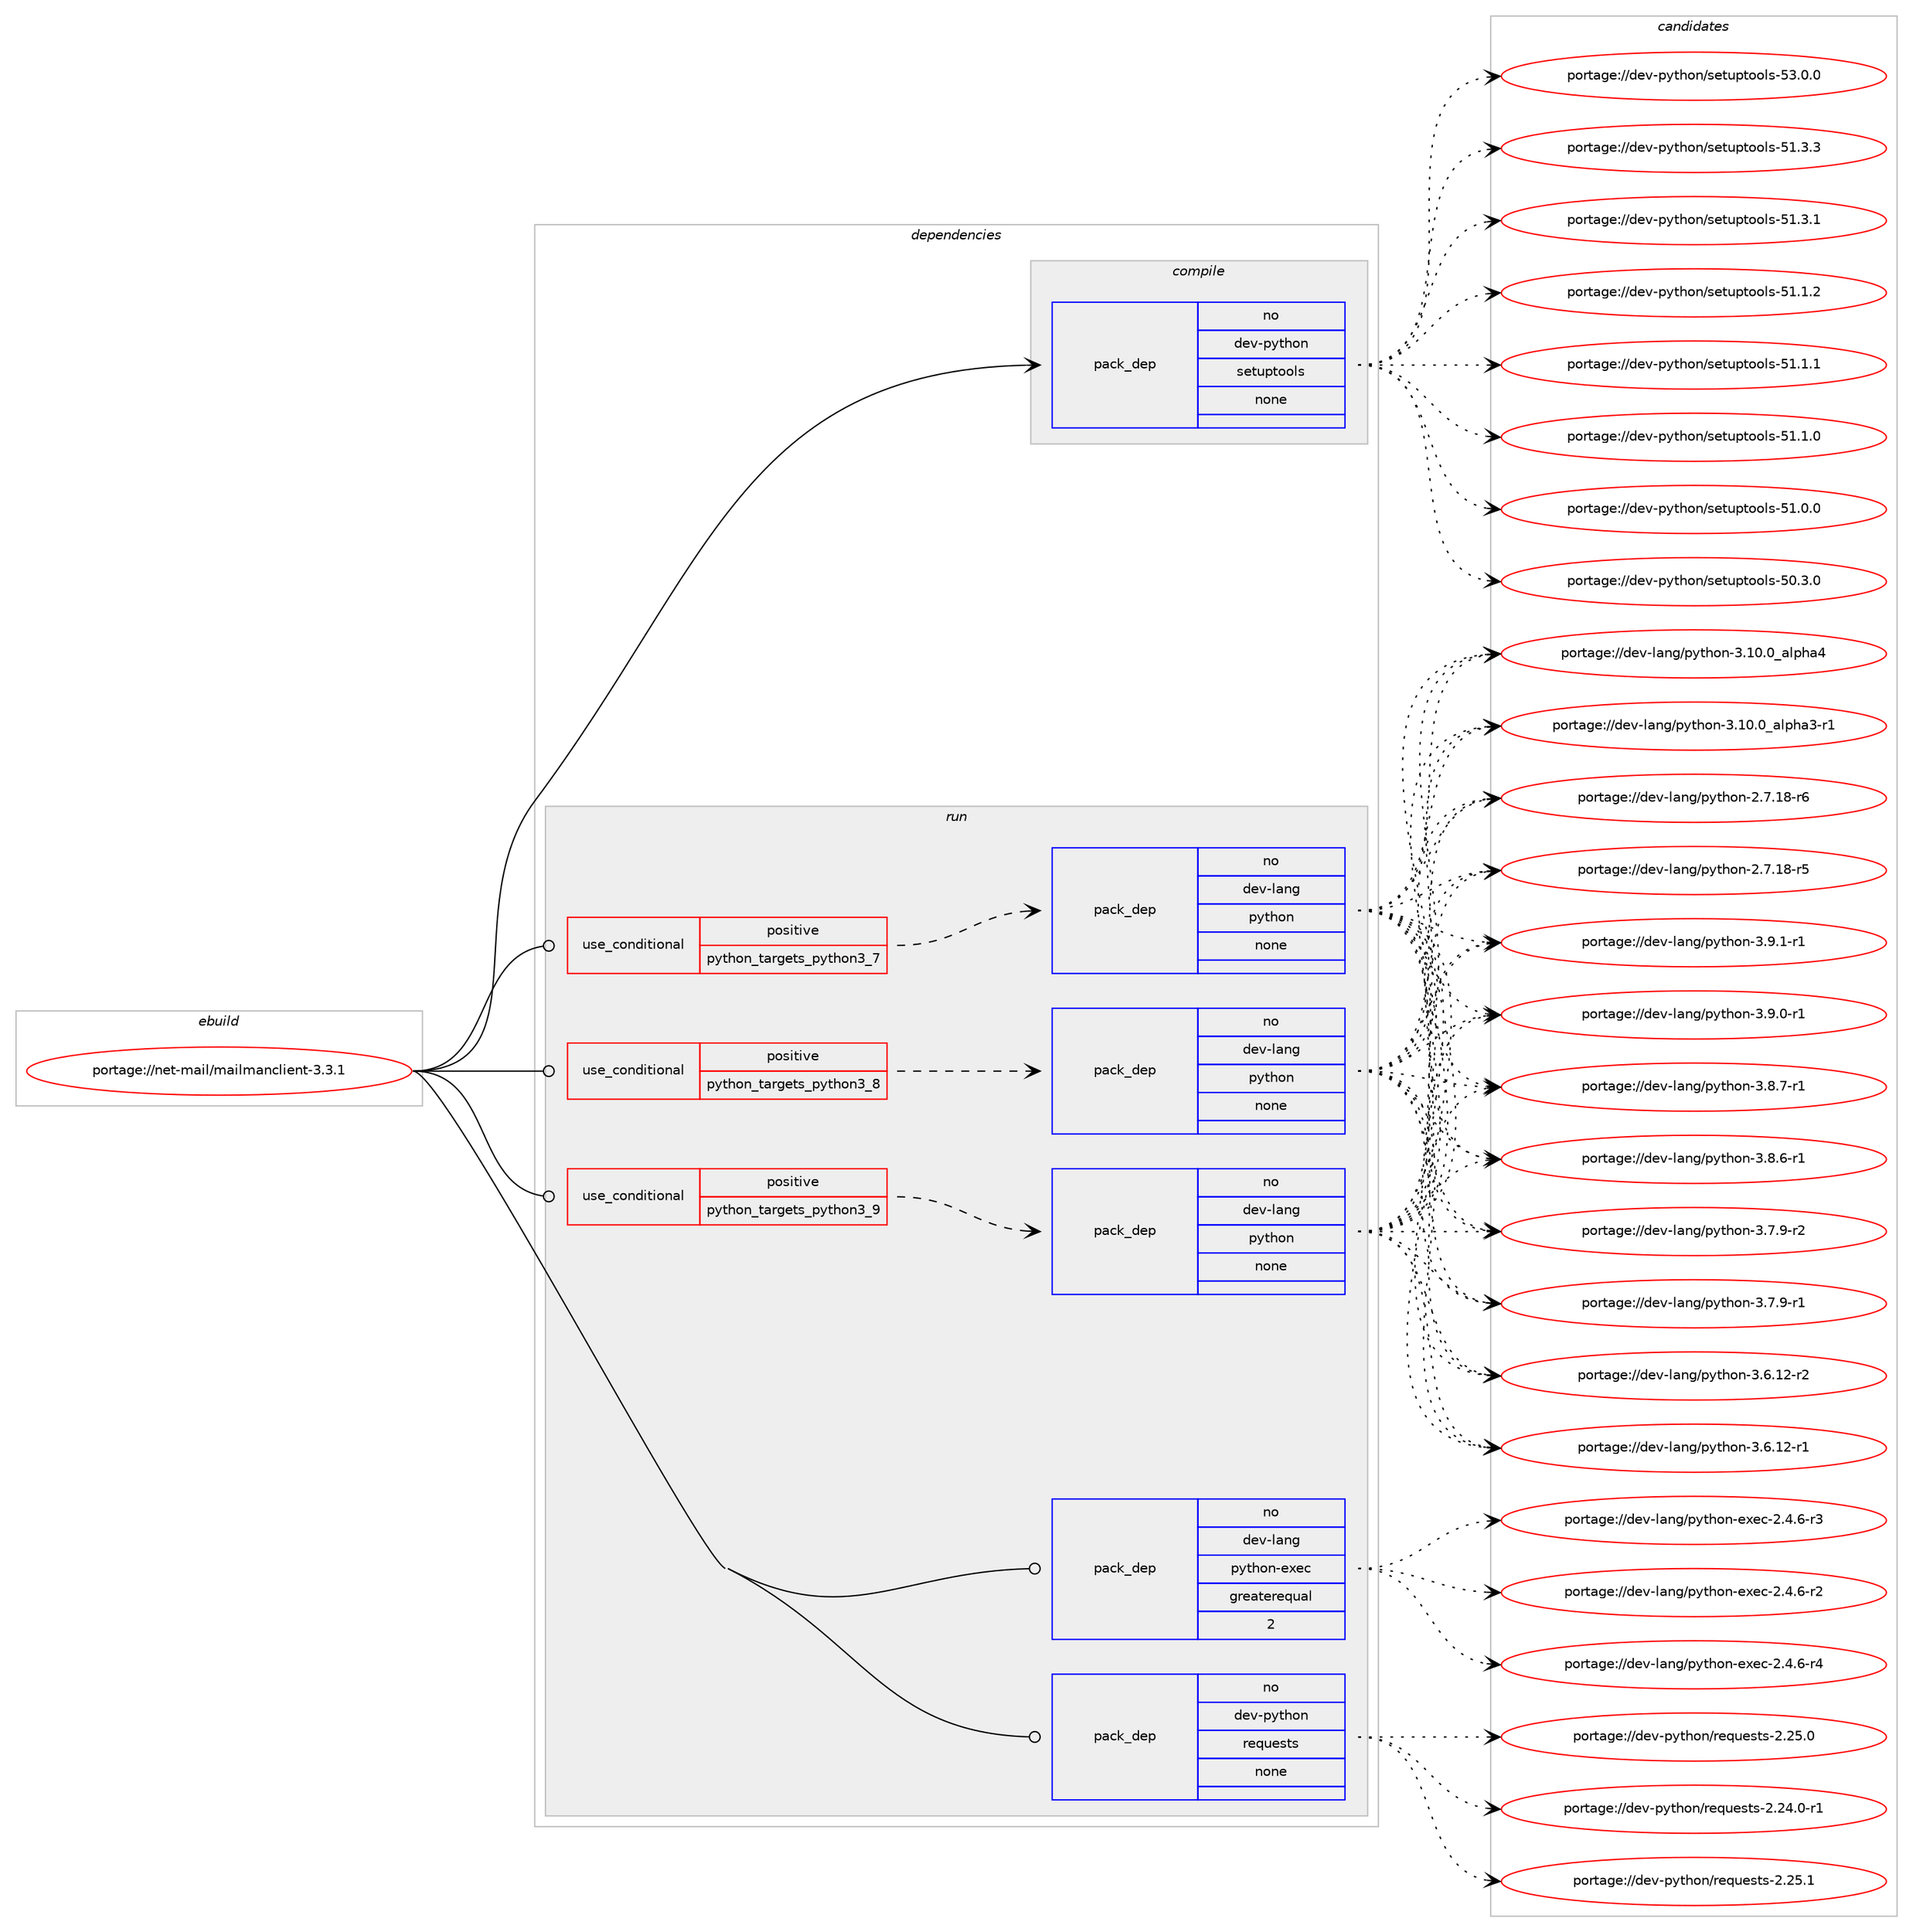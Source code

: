 digraph prolog {

# *************
# Graph options
# *************

newrank=true;
concentrate=true;
compound=true;
graph [rankdir=LR,fontname=Helvetica,fontsize=10,ranksep=1.5];#, ranksep=2.5, nodesep=0.2];
edge  [arrowhead=vee];
node  [fontname=Helvetica,fontsize=10];

# **********
# The ebuild
# **********

subgraph cluster_leftcol {
color=gray;
rank=same;
label=<<i>ebuild</i>>;
id [label="portage://net-mail/mailmanclient-3.3.1", color=red, width=4, href="../net-mail/mailmanclient-3.3.1.svg"];
}

# ****************
# The dependencies
# ****************

subgraph cluster_midcol {
color=gray;
label=<<i>dependencies</i>>;
subgraph cluster_compile {
fillcolor="#eeeeee";
style=filled;
label=<<i>compile</i>>;
subgraph pack17851 {
dependency26039 [label=<<TABLE BORDER="0" CELLBORDER="1" CELLSPACING="0" CELLPADDING="4" WIDTH="220"><TR><TD ROWSPAN="6" CELLPADDING="30">pack_dep</TD></TR><TR><TD WIDTH="110">no</TD></TR><TR><TD>dev-python</TD></TR><TR><TD>setuptools</TD></TR><TR><TD>none</TD></TR><TR><TD></TD></TR></TABLE>>, shape=none, color=blue];
}
id:e -> dependency26039:w [weight=20,style="solid",arrowhead="vee"];
}
subgraph cluster_compileandrun {
fillcolor="#eeeeee";
style=filled;
label=<<i>compile and run</i>>;
}
subgraph cluster_run {
fillcolor="#eeeeee";
style=filled;
label=<<i>run</i>>;
subgraph cond7955 {
dependency26040 [label=<<TABLE BORDER="0" CELLBORDER="1" CELLSPACING="0" CELLPADDING="4"><TR><TD ROWSPAN="3" CELLPADDING="10">use_conditional</TD></TR><TR><TD>positive</TD></TR><TR><TD>python_targets_python3_7</TD></TR></TABLE>>, shape=none, color=red];
subgraph pack17852 {
dependency26041 [label=<<TABLE BORDER="0" CELLBORDER="1" CELLSPACING="0" CELLPADDING="4" WIDTH="220"><TR><TD ROWSPAN="6" CELLPADDING="30">pack_dep</TD></TR><TR><TD WIDTH="110">no</TD></TR><TR><TD>dev-lang</TD></TR><TR><TD>python</TD></TR><TR><TD>none</TD></TR><TR><TD></TD></TR></TABLE>>, shape=none, color=blue];
}
dependency26040:e -> dependency26041:w [weight=20,style="dashed",arrowhead="vee"];
}
id:e -> dependency26040:w [weight=20,style="solid",arrowhead="odot"];
subgraph cond7956 {
dependency26042 [label=<<TABLE BORDER="0" CELLBORDER="1" CELLSPACING="0" CELLPADDING="4"><TR><TD ROWSPAN="3" CELLPADDING="10">use_conditional</TD></TR><TR><TD>positive</TD></TR><TR><TD>python_targets_python3_8</TD></TR></TABLE>>, shape=none, color=red];
subgraph pack17853 {
dependency26043 [label=<<TABLE BORDER="0" CELLBORDER="1" CELLSPACING="0" CELLPADDING="4" WIDTH="220"><TR><TD ROWSPAN="6" CELLPADDING="30">pack_dep</TD></TR><TR><TD WIDTH="110">no</TD></TR><TR><TD>dev-lang</TD></TR><TR><TD>python</TD></TR><TR><TD>none</TD></TR><TR><TD></TD></TR></TABLE>>, shape=none, color=blue];
}
dependency26042:e -> dependency26043:w [weight=20,style="dashed",arrowhead="vee"];
}
id:e -> dependency26042:w [weight=20,style="solid",arrowhead="odot"];
subgraph cond7957 {
dependency26044 [label=<<TABLE BORDER="0" CELLBORDER="1" CELLSPACING="0" CELLPADDING="4"><TR><TD ROWSPAN="3" CELLPADDING="10">use_conditional</TD></TR><TR><TD>positive</TD></TR><TR><TD>python_targets_python3_9</TD></TR></TABLE>>, shape=none, color=red];
subgraph pack17854 {
dependency26045 [label=<<TABLE BORDER="0" CELLBORDER="1" CELLSPACING="0" CELLPADDING="4" WIDTH="220"><TR><TD ROWSPAN="6" CELLPADDING="30">pack_dep</TD></TR><TR><TD WIDTH="110">no</TD></TR><TR><TD>dev-lang</TD></TR><TR><TD>python</TD></TR><TR><TD>none</TD></TR><TR><TD></TD></TR></TABLE>>, shape=none, color=blue];
}
dependency26044:e -> dependency26045:w [weight=20,style="dashed",arrowhead="vee"];
}
id:e -> dependency26044:w [weight=20,style="solid",arrowhead="odot"];
subgraph pack17855 {
dependency26046 [label=<<TABLE BORDER="0" CELLBORDER="1" CELLSPACING="0" CELLPADDING="4" WIDTH="220"><TR><TD ROWSPAN="6" CELLPADDING="30">pack_dep</TD></TR><TR><TD WIDTH="110">no</TD></TR><TR><TD>dev-lang</TD></TR><TR><TD>python-exec</TD></TR><TR><TD>greaterequal</TD></TR><TR><TD>2</TD></TR></TABLE>>, shape=none, color=blue];
}
id:e -> dependency26046:w [weight=20,style="solid",arrowhead="odot"];
subgraph pack17856 {
dependency26047 [label=<<TABLE BORDER="0" CELLBORDER="1" CELLSPACING="0" CELLPADDING="4" WIDTH="220"><TR><TD ROWSPAN="6" CELLPADDING="30">pack_dep</TD></TR><TR><TD WIDTH="110">no</TD></TR><TR><TD>dev-python</TD></TR><TR><TD>requests</TD></TR><TR><TD>none</TD></TR><TR><TD></TD></TR></TABLE>>, shape=none, color=blue];
}
id:e -> dependency26047:w [weight=20,style="solid",arrowhead="odot"];
}
}

# **************
# The candidates
# **************

subgraph cluster_choices {
rank=same;
color=gray;
label=<<i>candidates</i>>;

subgraph choice17851 {
color=black;
nodesep=1;
choice100101118451121211161041111104711510111611711211611111110811545535146484648 [label="portage://dev-python/setuptools-53.0.0", color=red, width=4,href="../dev-python/setuptools-53.0.0.svg"];
choice100101118451121211161041111104711510111611711211611111110811545534946514651 [label="portage://dev-python/setuptools-51.3.3", color=red, width=4,href="../dev-python/setuptools-51.3.3.svg"];
choice100101118451121211161041111104711510111611711211611111110811545534946514649 [label="portage://dev-python/setuptools-51.3.1", color=red, width=4,href="../dev-python/setuptools-51.3.1.svg"];
choice100101118451121211161041111104711510111611711211611111110811545534946494650 [label="portage://dev-python/setuptools-51.1.2", color=red, width=4,href="../dev-python/setuptools-51.1.2.svg"];
choice100101118451121211161041111104711510111611711211611111110811545534946494649 [label="portage://dev-python/setuptools-51.1.1", color=red, width=4,href="../dev-python/setuptools-51.1.1.svg"];
choice100101118451121211161041111104711510111611711211611111110811545534946494648 [label="portage://dev-python/setuptools-51.1.0", color=red, width=4,href="../dev-python/setuptools-51.1.0.svg"];
choice100101118451121211161041111104711510111611711211611111110811545534946484648 [label="portage://dev-python/setuptools-51.0.0", color=red, width=4,href="../dev-python/setuptools-51.0.0.svg"];
choice100101118451121211161041111104711510111611711211611111110811545534846514648 [label="portage://dev-python/setuptools-50.3.0", color=red, width=4,href="../dev-python/setuptools-50.3.0.svg"];
dependency26039:e -> choice100101118451121211161041111104711510111611711211611111110811545535146484648:w [style=dotted,weight="100"];
dependency26039:e -> choice100101118451121211161041111104711510111611711211611111110811545534946514651:w [style=dotted,weight="100"];
dependency26039:e -> choice100101118451121211161041111104711510111611711211611111110811545534946514649:w [style=dotted,weight="100"];
dependency26039:e -> choice100101118451121211161041111104711510111611711211611111110811545534946494650:w [style=dotted,weight="100"];
dependency26039:e -> choice100101118451121211161041111104711510111611711211611111110811545534946494649:w [style=dotted,weight="100"];
dependency26039:e -> choice100101118451121211161041111104711510111611711211611111110811545534946494648:w [style=dotted,weight="100"];
dependency26039:e -> choice100101118451121211161041111104711510111611711211611111110811545534946484648:w [style=dotted,weight="100"];
dependency26039:e -> choice100101118451121211161041111104711510111611711211611111110811545534846514648:w [style=dotted,weight="100"];
}
subgraph choice17852 {
color=black;
nodesep=1;
choice1001011184510897110103471121211161041111104551465746494511449 [label="portage://dev-lang/python-3.9.1-r1", color=red, width=4,href="../dev-lang/python-3.9.1-r1.svg"];
choice1001011184510897110103471121211161041111104551465746484511449 [label="portage://dev-lang/python-3.9.0-r1", color=red, width=4,href="../dev-lang/python-3.9.0-r1.svg"];
choice1001011184510897110103471121211161041111104551465646554511449 [label="portage://dev-lang/python-3.8.7-r1", color=red, width=4,href="../dev-lang/python-3.8.7-r1.svg"];
choice1001011184510897110103471121211161041111104551465646544511449 [label="portage://dev-lang/python-3.8.6-r1", color=red, width=4,href="../dev-lang/python-3.8.6-r1.svg"];
choice1001011184510897110103471121211161041111104551465546574511450 [label="portage://dev-lang/python-3.7.9-r2", color=red, width=4,href="../dev-lang/python-3.7.9-r2.svg"];
choice1001011184510897110103471121211161041111104551465546574511449 [label="portage://dev-lang/python-3.7.9-r1", color=red, width=4,href="../dev-lang/python-3.7.9-r1.svg"];
choice100101118451089711010347112121116104111110455146544649504511450 [label="portage://dev-lang/python-3.6.12-r2", color=red, width=4,href="../dev-lang/python-3.6.12-r2.svg"];
choice100101118451089711010347112121116104111110455146544649504511449 [label="portage://dev-lang/python-3.6.12-r1", color=red, width=4,href="../dev-lang/python-3.6.12-r1.svg"];
choice1001011184510897110103471121211161041111104551464948464895971081121049752 [label="portage://dev-lang/python-3.10.0_alpha4", color=red, width=4,href="../dev-lang/python-3.10.0_alpha4.svg"];
choice10010111845108971101034711212111610411111045514649484648959710811210497514511449 [label="portage://dev-lang/python-3.10.0_alpha3-r1", color=red, width=4,href="../dev-lang/python-3.10.0_alpha3-r1.svg"];
choice100101118451089711010347112121116104111110455046554649564511454 [label="portage://dev-lang/python-2.7.18-r6", color=red, width=4,href="../dev-lang/python-2.7.18-r6.svg"];
choice100101118451089711010347112121116104111110455046554649564511453 [label="portage://dev-lang/python-2.7.18-r5", color=red, width=4,href="../dev-lang/python-2.7.18-r5.svg"];
dependency26041:e -> choice1001011184510897110103471121211161041111104551465746494511449:w [style=dotted,weight="100"];
dependency26041:e -> choice1001011184510897110103471121211161041111104551465746484511449:w [style=dotted,weight="100"];
dependency26041:e -> choice1001011184510897110103471121211161041111104551465646554511449:w [style=dotted,weight="100"];
dependency26041:e -> choice1001011184510897110103471121211161041111104551465646544511449:w [style=dotted,weight="100"];
dependency26041:e -> choice1001011184510897110103471121211161041111104551465546574511450:w [style=dotted,weight="100"];
dependency26041:e -> choice1001011184510897110103471121211161041111104551465546574511449:w [style=dotted,weight="100"];
dependency26041:e -> choice100101118451089711010347112121116104111110455146544649504511450:w [style=dotted,weight="100"];
dependency26041:e -> choice100101118451089711010347112121116104111110455146544649504511449:w [style=dotted,weight="100"];
dependency26041:e -> choice1001011184510897110103471121211161041111104551464948464895971081121049752:w [style=dotted,weight="100"];
dependency26041:e -> choice10010111845108971101034711212111610411111045514649484648959710811210497514511449:w [style=dotted,weight="100"];
dependency26041:e -> choice100101118451089711010347112121116104111110455046554649564511454:w [style=dotted,weight="100"];
dependency26041:e -> choice100101118451089711010347112121116104111110455046554649564511453:w [style=dotted,weight="100"];
}
subgraph choice17853 {
color=black;
nodesep=1;
choice1001011184510897110103471121211161041111104551465746494511449 [label="portage://dev-lang/python-3.9.1-r1", color=red, width=4,href="../dev-lang/python-3.9.1-r1.svg"];
choice1001011184510897110103471121211161041111104551465746484511449 [label="portage://dev-lang/python-3.9.0-r1", color=red, width=4,href="../dev-lang/python-3.9.0-r1.svg"];
choice1001011184510897110103471121211161041111104551465646554511449 [label="portage://dev-lang/python-3.8.7-r1", color=red, width=4,href="../dev-lang/python-3.8.7-r1.svg"];
choice1001011184510897110103471121211161041111104551465646544511449 [label="portage://dev-lang/python-3.8.6-r1", color=red, width=4,href="../dev-lang/python-3.8.6-r1.svg"];
choice1001011184510897110103471121211161041111104551465546574511450 [label="portage://dev-lang/python-3.7.9-r2", color=red, width=4,href="../dev-lang/python-3.7.9-r2.svg"];
choice1001011184510897110103471121211161041111104551465546574511449 [label="portage://dev-lang/python-3.7.9-r1", color=red, width=4,href="../dev-lang/python-3.7.9-r1.svg"];
choice100101118451089711010347112121116104111110455146544649504511450 [label="portage://dev-lang/python-3.6.12-r2", color=red, width=4,href="../dev-lang/python-3.6.12-r2.svg"];
choice100101118451089711010347112121116104111110455146544649504511449 [label="portage://dev-lang/python-3.6.12-r1", color=red, width=4,href="../dev-lang/python-3.6.12-r1.svg"];
choice1001011184510897110103471121211161041111104551464948464895971081121049752 [label="portage://dev-lang/python-3.10.0_alpha4", color=red, width=4,href="../dev-lang/python-3.10.0_alpha4.svg"];
choice10010111845108971101034711212111610411111045514649484648959710811210497514511449 [label="portage://dev-lang/python-3.10.0_alpha3-r1", color=red, width=4,href="../dev-lang/python-3.10.0_alpha3-r1.svg"];
choice100101118451089711010347112121116104111110455046554649564511454 [label="portage://dev-lang/python-2.7.18-r6", color=red, width=4,href="../dev-lang/python-2.7.18-r6.svg"];
choice100101118451089711010347112121116104111110455046554649564511453 [label="portage://dev-lang/python-2.7.18-r5", color=red, width=4,href="../dev-lang/python-2.7.18-r5.svg"];
dependency26043:e -> choice1001011184510897110103471121211161041111104551465746494511449:w [style=dotted,weight="100"];
dependency26043:e -> choice1001011184510897110103471121211161041111104551465746484511449:w [style=dotted,weight="100"];
dependency26043:e -> choice1001011184510897110103471121211161041111104551465646554511449:w [style=dotted,weight="100"];
dependency26043:e -> choice1001011184510897110103471121211161041111104551465646544511449:w [style=dotted,weight="100"];
dependency26043:e -> choice1001011184510897110103471121211161041111104551465546574511450:w [style=dotted,weight="100"];
dependency26043:e -> choice1001011184510897110103471121211161041111104551465546574511449:w [style=dotted,weight="100"];
dependency26043:e -> choice100101118451089711010347112121116104111110455146544649504511450:w [style=dotted,weight="100"];
dependency26043:e -> choice100101118451089711010347112121116104111110455146544649504511449:w [style=dotted,weight="100"];
dependency26043:e -> choice1001011184510897110103471121211161041111104551464948464895971081121049752:w [style=dotted,weight="100"];
dependency26043:e -> choice10010111845108971101034711212111610411111045514649484648959710811210497514511449:w [style=dotted,weight="100"];
dependency26043:e -> choice100101118451089711010347112121116104111110455046554649564511454:w [style=dotted,weight="100"];
dependency26043:e -> choice100101118451089711010347112121116104111110455046554649564511453:w [style=dotted,weight="100"];
}
subgraph choice17854 {
color=black;
nodesep=1;
choice1001011184510897110103471121211161041111104551465746494511449 [label="portage://dev-lang/python-3.9.1-r1", color=red, width=4,href="../dev-lang/python-3.9.1-r1.svg"];
choice1001011184510897110103471121211161041111104551465746484511449 [label="portage://dev-lang/python-3.9.0-r1", color=red, width=4,href="../dev-lang/python-3.9.0-r1.svg"];
choice1001011184510897110103471121211161041111104551465646554511449 [label="portage://dev-lang/python-3.8.7-r1", color=red, width=4,href="../dev-lang/python-3.8.7-r1.svg"];
choice1001011184510897110103471121211161041111104551465646544511449 [label="portage://dev-lang/python-3.8.6-r1", color=red, width=4,href="../dev-lang/python-3.8.6-r1.svg"];
choice1001011184510897110103471121211161041111104551465546574511450 [label="portage://dev-lang/python-3.7.9-r2", color=red, width=4,href="../dev-lang/python-3.7.9-r2.svg"];
choice1001011184510897110103471121211161041111104551465546574511449 [label="portage://dev-lang/python-3.7.9-r1", color=red, width=4,href="../dev-lang/python-3.7.9-r1.svg"];
choice100101118451089711010347112121116104111110455146544649504511450 [label="portage://dev-lang/python-3.6.12-r2", color=red, width=4,href="../dev-lang/python-3.6.12-r2.svg"];
choice100101118451089711010347112121116104111110455146544649504511449 [label="portage://dev-lang/python-3.6.12-r1", color=red, width=4,href="../dev-lang/python-3.6.12-r1.svg"];
choice1001011184510897110103471121211161041111104551464948464895971081121049752 [label="portage://dev-lang/python-3.10.0_alpha4", color=red, width=4,href="../dev-lang/python-3.10.0_alpha4.svg"];
choice10010111845108971101034711212111610411111045514649484648959710811210497514511449 [label="portage://dev-lang/python-3.10.0_alpha3-r1", color=red, width=4,href="../dev-lang/python-3.10.0_alpha3-r1.svg"];
choice100101118451089711010347112121116104111110455046554649564511454 [label="portage://dev-lang/python-2.7.18-r6", color=red, width=4,href="../dev-lang/python-2.7.18-r6.svg"];
choice100101118451089711010347112121116104111110455046554649564511453 [label="portage://dev-lang/python-2.7.18-r5", color=red, width=4,href="../dev-lang/python-2.7.18-r5.svg"];
dependency26045:e -> choice1001011184510897110103471121211161041111104551465746494511449:w [style=dotted,weight="100"];
dependency26045:e -> choice1001011184510897110103471121211161041111104551465746484511449:w [style=dotted,weight="100"];
dependency26045:e -> choice1001011184510897110103471121211161041111104551465646554511449:w [style=dotted,weight="100"];
dependency26045:e -> choice1001011184510897110103471121211161041111104551465646544511449:w [style=dotted,weight="100"];
dependency26045:e -> choice1001011184510897110103471121211161041111104551465546574511450:w [style=dotted,weight="100"];
dependency26045:e -> choice1001011184510897110103471121211161041111104551465546574511449:w [style=dotted,weight="100"];
dependency26045:e -> choice100101118451089711010347112121116104111110455146544649504511450:w [style=dotted,weight="100"];
dependency26045:e -> choice100101118451089711010347112121116104111110455146544649504511449:w [style=dotted,weight="100"];
dependency26045:e -> choice1001011184510897110103471121211161041111104551464948464895971081121049752:w [style=dotted,weight="100"];
dependency26045:e -> choice10010111845108971101034711212111610411111045514649484648959710811210497514511449:w [style=dotted,weight="100"];
dependency26045:e -> choice100101118451089711010347112121116104111110455046554649564511454:w [style=dotted,weight="100"];
dependency26045:e -> choice100101118451089711010347112121116104111110455046554649564511453:w [style=dotted,weight="100"];
}
subgraph choice17855 {
color=black;
nodesep=1;
choice10010111845108971101034711212111610411111045101120101994550465246544511452 [label="portage://dev-lang/python-exec-2.4.6-r4", color=red, width=4,href="../dev-lang/python-exec-2.4.6-r4.svg"];
choice10010111845108971101034711212111610411111045101120101994550465246544511451 [label="portage://dev-lang/python-exec-2.4.6-r3", color=red, width=4,href="../dev-lang/python-exec-2.4.6-r3.svg"];
choice10010111845108971101034711212111610411111045101120101994550465246544511450 [label="portage://dev-lang/python-exec-2.4.6-r2", color=red, width=4,href="../dev-lang/python-exec-2.4.6-r2.svg"];
dependency26046:e -> choice10010111845108971101034711212111610411111045101120101994550465246544511452:w [style=dotted,weight="100"];
dependency26046:e -> choice10010111845108971101034711212111610411111045101120101994550465246544511451:w [style=dotted,weight="100"];
dependency26046:e -> choice10010111845108971101034711212111610411111045101120101994550465246544511450:w [style=dotted,weight="100"];
}
subgraph choice17856 {
color=black;
nodesep=1;
choice100101118451121211161041111104711410111311710111511611545504650534649 [label="portage://dev-python/requests-2.25.1", color=red, width=4,href="../dev-python/requests-2.25.1.svg"];
choice100101118451121211161041111104711410111311710111511611545504650534648 [label="portage://dev-python/requests-2.25.0", color=red, width=4,href="../dev-python/requests-2.25.0.svg"];
choice1001011184511212111610411111047114101113117101115116115455046505246484511449 [label="portage://dev-python/requests-2.24.0-r1", color=red, width=4,href="../dev-python/requests-2.24.0-r1.svg"];
dependency26047:e -> choice100101118451121211161041111104711410111311710111511611545504650534649:w [style=dotted,weight="100"];
dependency26047:e -> choice100101118451121211161041111104711410111311710111511611545504650534648:w [style=dotted,weight="100"];
dependency26047:e -> choice1001011184511212111610411111047114101113117101115116115455046505246484511449:w [style=dotted,weight="100"];
}
}

}
